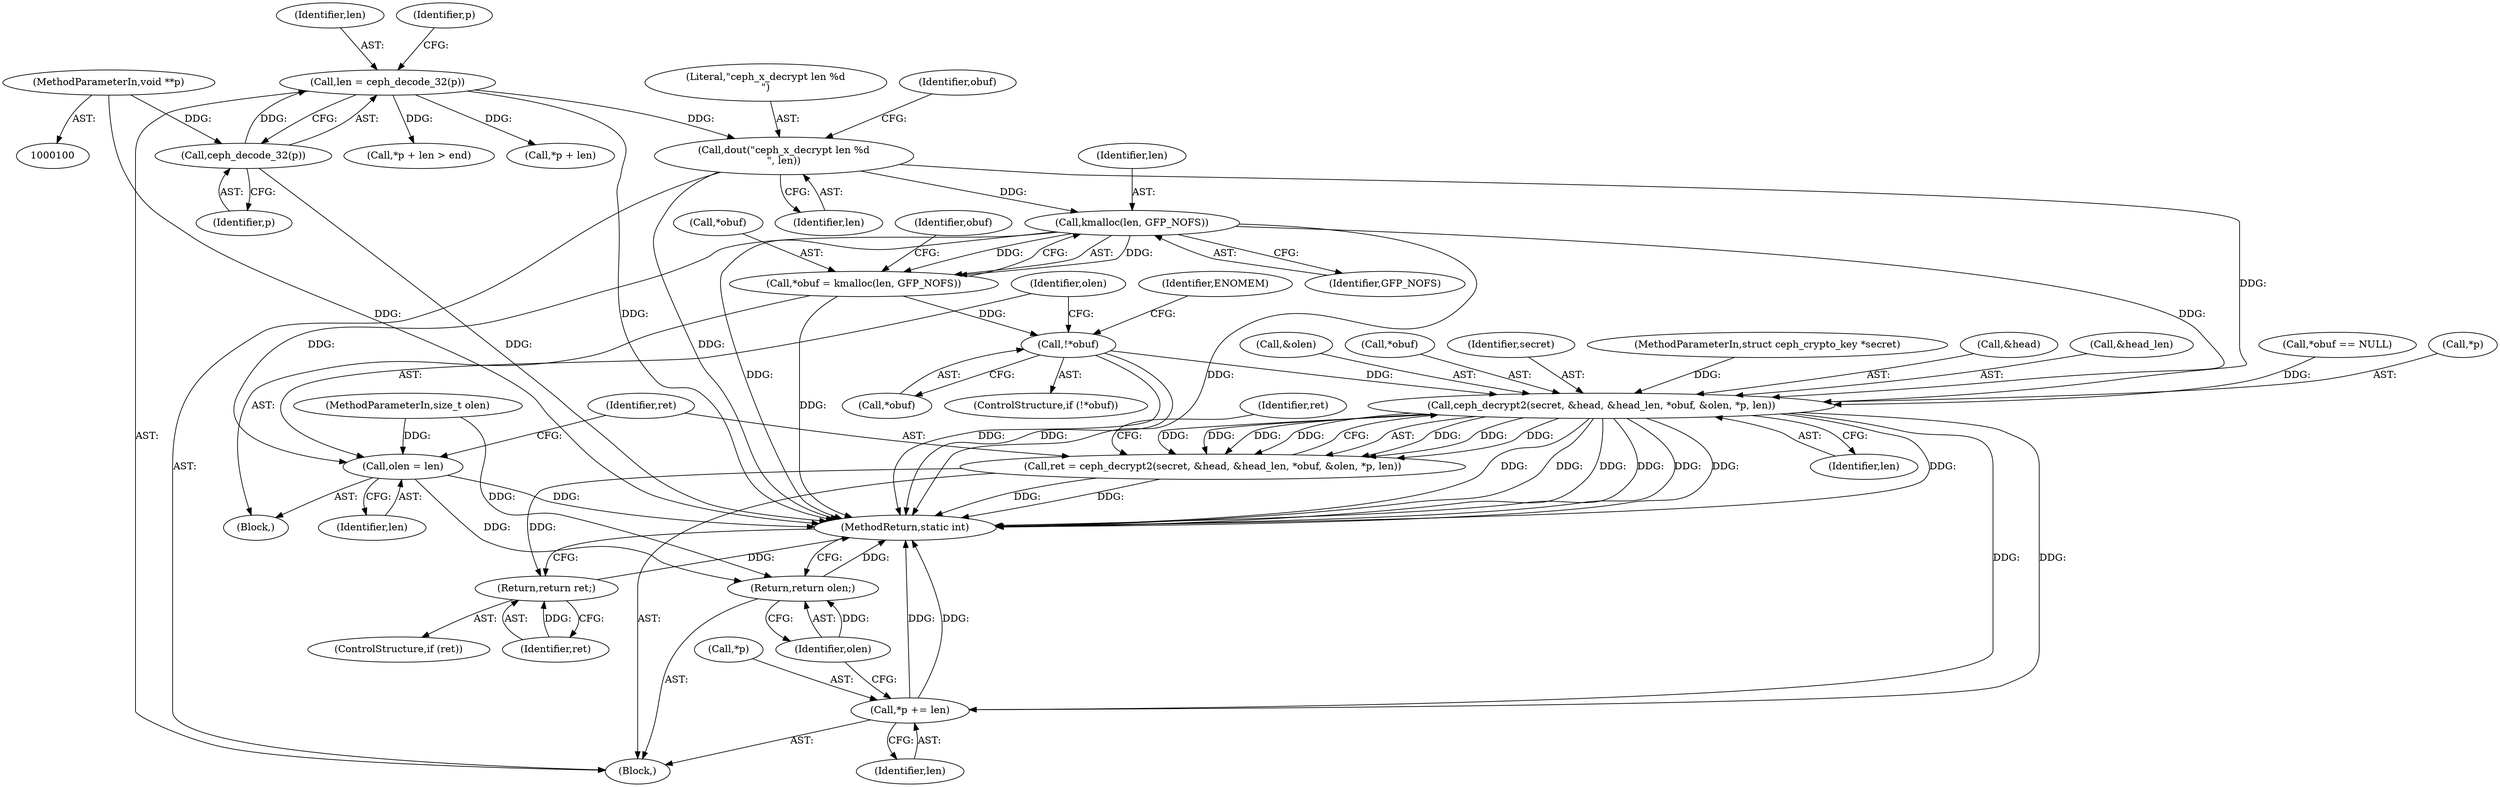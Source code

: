 digraph "0_linux_c27a3e4d667fdcad3db7b104f75659478e0c68d8@API" {
"1000141" [label="(Call,kmalloc(len, GFP_NOFS))"];
"1000129" [label="(Call,dout(\"ceph_x_decrypt len %d\n\", len))"];
"1000115" [label="(Call,len = ceph_decode_32(p))"];
"1000117" [label="(Call,ceph_decode_32(p))"];
"1000102" [label="(MethodParameterIn,void **p)"];
"1000138" [label="(Call,*obuf = kmalloc(len, GFP_NOFS))"];
"1000145" [label="(Call,!*obuf)"];
"1000156" [label="(Call,ceph_decrypt2(secret, &head, &head_len, *obuf, &olen, *p, len))"];
"1000154" [label="(Call,ret = ceph_decrypt2(secret, &head, &head_len, *obuf, &olen, *p, len))"];
"1000171" [label="(Return,return ret;)"];
"1000189" [label="(Call,*p += len)"];
"1000151" [label="(Call,olen = len)"];
"1000193" [label="(Return,return olen;)"];
"1000116" [label="(Identifier,len)"];
"1000143" [label="(Identifier,GFP_NOFS)"];
"1000133" [label="(Call,*obuf == NULL)"];
"1000190" [label="(Call,*p)"];
"1000194" [label="(Identifier,olen)"];
"1000192" [label="(Identifier,len)"];
"1000156" [label="(Call,ceph_decrypt2(secret, &head, &head_len, *obuf, &olen, *p, len))"];
"1000137" [label="(Block,)"];
"1000168" [label="(Identifier,len)"];
"1000150" [label="(Identifier,ENOMEM)"];
"1000141" [label="(Call,kmalloc(len, GFP_NOFS))"];
"1000118" [label="(Identifier,p)"];
"1000123" [label="(Identifier,p)"];
"1000195" [label="(MethodReturn,static int)"];
"1000152" [label="(Identifier,olen)"];
"1000166" [label="(Call,*p)"];
"1000115" [label="(Call,len = ceph_decode_32(p))"];
"1000155" [label="(Identifier,ret)"];
"1000164" [label="(Call,&olen)"];
"1000142" [label="(Identifier,len)"];
"1000120" [label="(Call,*p + len > end)"];
"1000105" [label="(MethodParameterIn,size_t olen)"];
"1000162" [label="(Call,*obuf)"];
"1000129" [label="(Call,dout(\"ceph_x_decrypt len %d\n\", len))"];
"1000145" [label="(Call,!*obuf)"];
"1000171" [label="(Return,return ret;)"];
"1000138" [label="(Call,*obuf = kmalloc(len, GFP_NOFS))"];
"1000157" [label="(Identifier,secret)"];
"1000130" [label="(Literal,\"ceph_x_decrypt len %d\n\")"];
"1000144" [label="(ControlStructure,if (!*obuf))"];
"1000117" [label="(Call,ceph_decode_32(p))"];
"1000189" [label="(Call,*p += len)"];
"1000135" [label="(Identifier,obuf)"];
"1000170" [label="(Identifier,ret)"];
"1000146" [label="(Call,*obuf)"];
"1000106" [label="(Block,)"];
"1000121" [label="(Call,*p + len)"];
"1000101" [label="(MethodParameterIn,struct ceph_crypto_key *secret)"];
"1000139" [label="(Call,*obuf)"];
"1000158" [label="(Call,&head)"];
"1000102" [label="(MethodParameterIn,void **p)"];
"1000153" [label="(Identifier,len)"];
"1000154" [label="(Call,ret = ceph_decrypt2(secret, &head, &head_len, *obuf, &olen, *p, len))"];
"1000172" [label="(Identifier,ret)"];
"1000147" [label="(Identifier,obuf)"];
"1000160" [label="(Call,&head_len)"];
"1000193" [label="(Return,return olen;)"];
"1000131" [label="(Identifier,len)"];
"1000151" [label="(Call,olen = len)"];
"1000169" [label="(ControlStructure,if (ret))"];
"1000141" -> "1000138"  [label="AST: "];
"1000141" -> "1000143"  [label="CFG: "];
"1000142" -> "1000141"  [label="AST: "];
"1000143" -> "1000141"  [label="AST: "];
"1000138" -> "1000141"  [label="CFG: "];
"1000141" -> "1000195"  [label="DDG: "];
"1000141" -> "1000195"  [label="DDG: "];
"1000141" -> "1000138"  [label="DDG: "];
"1000141" -> "1000138"  [label="DDG: "];
"1000129" -> "1000141"  [label="DDG: "];
"1000141" -> "1000151"  [label="DDG: "];
"1000141" -> "1000156"  [label="DDG: "];
"1000129" -> "1000106"  [label="AST: "];
"1000129" -> "1000131"  [label="CFG: "];
"1000130" -> "1000129"  [label="AST: "];
"1000131" -> "1000129"  [label="AST: "];
"1000135" -> "1000129"  [label="CFG: "];
"1000129" -> "1000195"  [label="DDG: "];
"1000115" -> "1000129"  [label="DDG: "];
"1000129" -> "1000156"  [label="DDG: "];
"1000115" -> "1000106"  [label="AST: "];
"1000115" -> "1000117"  [label="CFG: "];
"1000116" -> "1000115"  [label="AST: "];
"1000117" -> "1000115"  [label="AST: "];
"1000123" -> "1000115"  [label="CFG: "];
"1000115" -> "1000195"  [label="DDG: "];
"1000117" -> "1000115"  [label="DDG: "];
"1000115" -> "1000120"  [label="DDG: "];
"1000115" -> "1000121"  [label="DDG: "];
"1000117" -> "1000118"  [label="CFG: "];
"1000118" -> "1000117"  [label="AST: "];
"1000117" -> "1000195"  [label="DDG: "];
"1000102" -> "1000117"  [label="DDG: "];
"1000102" -> "1000100"  [label="AST: "];
"1000102" -> "1000195"  [label="DDG: "];
"1000138" -> "1000137"  [label="AST: "];
"1000139" -> "1000138"  [label="AST: "];
"1000147" -> "1000138"  [label="CFG: "];
"1000138" -> "1000195"  [label="DDG: "];
"1000138" -> "1000145"  [label="DDG: "];
"1000145" -> "1000144"  [label="AST: "];
"1000145" -> "1000146"  [label="CFG: "];
"1000146" -> "1000145"  [label="AST: "];
"1000150" -> "1000145"  [label="CFG: "];
"1000152" -> "1000145"  [label="CFG: "];
"1000145" -> "1000195"  [label="DDG: "];
"1000145" -> "1000195"  [label="DDG: "];
"1000145" -> "1000156"  [label="DDG: "];
"1000156" -> "1000154"  [label="AST: "];
"1000156" -> "1000168"  [label="CFG: "];
"1000157" -> "1000156"  [label="AST: "];
"1000158" -> "1000156"  [label="AST: "];
"1000160" -> "1000156"  [label="AST: "];
"1000162" -> "1000156"  [label="AST: "];
"1000164" -> "1000156"  [label="AST: "];
"1000166" -> "1000156"  [label="AST: "];
"1000168" -> "1000156"  [label="AST: "];
"1000154" -> "1000156"  [label="CFG: "];
"1000156" -> "1000195"  [label="DDG: "];
"1000156" -> "1000195"  [label="DDG: "];
"1000156" -> "1000195"  [label="DDG: "];
"1000156" -> "1000195"  [label="DDG: "];
"1000156" -> "1000195"  [label="DDG: "];
"1000156" -> "1000195"  [label="DDG: "];
"1000156" -> "1000195"  [label="DDG: "];
"1000156" -> "1000154"  [label="DDG: "];
"1000156" -> "1000154"  [label="DDG: "];
"1000156" -> "1000154"  [label="DDG: "];
"1000156" -> "1000154"  [label="DDG: "];
"1000156" -> "1000154"  [label="DDG: "];
"1000156" -> "1000154"  [label="DDG: "];
"1000156" -> "1000154"  [label="DDG: "];
"1000101" -> "1000156"  [label="DDG: "];
"1000133" -> "1000156"  [label="DDG: "];
"1000156" -> "1000189"  [label="DDG: "];
"1000156" -> "1000189"  [label="DDG: "];
"1000154" -> "1000106"  [label="AST: "];
"1000155" -> "1000154"  [label="AST: "];
"1000170" -> "1000154"  [label="CFG: "];
"1000154" -> "1000195"  [label="DDG: "];
"1000154" -> "1000195"  [label="DDG: "];
"1000154" -> "1000171"  [label="DDG: "];
"1000171" -> "1000169"  [label="AST: "];
"1000171" -> "1000172"  [label="CFG: "];
"1000172" -> "1000171"  [label="AST: "];
"1000195" -> "1000171"  [label="CFG: "];
"1000171" -> "1000195"  [label="DDG: "];
"1000172" -> "1000171"  [label="DDG: "];
"1000189" -> "1000106"  [label="AST: "];
"1000189" -> "1000192"  [label="CFG: "];
"1000190" -> "1000189"  [label="AST: "];
"1000192" -> "1000189"  [label="AST: "];
"1000194" -> "1000189"  [label="CFG: "];
"1000189" -> "1000195"  [label="DDG: "];
"1000189" -> "1000195"  [label="DDG: "];
"1000151" -> "1000137"  [label="AST: "];
"1000151" -> "1000153"  [label="CFG: "];
"1000152" -> "1000151"  [label="AST: "];
"1000153" -> "1000151"  [label="AST: "];
"1000155" -> "1000151"  [label="CFG: "];
"1000151" -> "1000195"  [label="DDG: "];
"1000105" -> "1000151"  [label="DDG: "];
"1000151" -> "1000193"  [label="DDG: "];
"1000193" -> "1000106"  [label="AST: "];
"1000193" -> "1000194"  [label="CFG: "];
"1000194" -> "1000193"  [label="AST: "];
"1000195" -> "1000193"  [label="CFG: "];
"1000193" -> "1000195"  [label="DDG: "];
"1000194" -> "1000193"  [label="DDG: "];
"1000105" -> "1000193"  [label="DDG: "];
}
